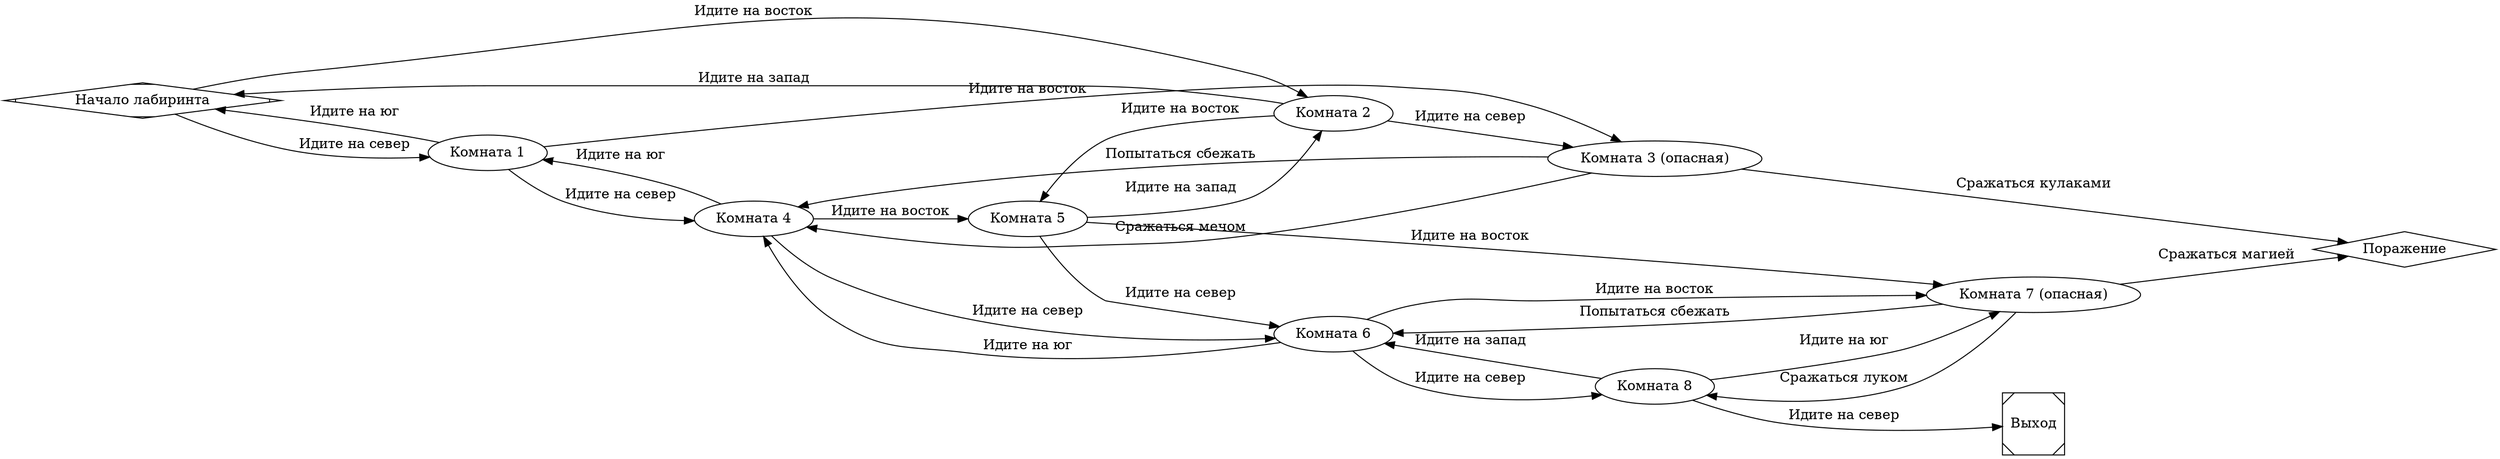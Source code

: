 // Game Graph
digraph {
	rankdir=LR
	start [label="Начало лабиринта" shape=Mdiamond]
	room1 [label="Комната 1" shape=ellipse]
	room2 [label="Комната 2" shape=ellipse]
	room3 [label="Комната 3 (опасная)" shape=ellipse]
	room4 [label="Комната 4" shape=ellipse]
	room5 [label="Комната 5" shape=ellipse]
	room6 [label="Комната 6" shape=ellipse]
	room7 [label="Комната 7 (опасная)" shape=ellipse]
	room8 [label="Комната 8" shape=ellipse]
	end [label="Выход" shape=Msquare]
	dead [label="Поражение" shape=diamond]
	start -> room1 [label="Идите на север"]
	start -> room2 [label="Идите на восток"]
	room1 -> room4 [label="Идите на север"]
	room1 -> room3 [label="Идите на восток"]
	room1 -> start [label="Идите на юг"]
	room2 -> start [label="Идите на запад"]
	room2 -> room3 [label="Идите на север"]
	room2 -> room5 [label="Идите на восток"]
	room3 -> room4 [label="Попытаться сбежать"]
	room3 -> room4 [label="Сражаться мечом"]
	room3 -> dead [label="Сражаться кулаками"]
	room4 -> room5 [label="Идите на восток"]
	room4 -> room1 [label="Идите на юг"]
	room4 -> room6 [label="Идите на север"]
	room5 -> room2 [label="Идите на запад"]
	room5 -> room6 [label="Идите на север"]
	room5 -> room7 [label="Идите на восток"]
	room6 -> room4 [label="Идите на юг"]
	room6 -> room7 [label="Идите на восток"]
	room6 -> room8 [label="Идите на север"]
	room7 -> room6 [label="Попытаться сбежать"]
	room7 -> dead [label="Сражаться магией"]
	room7 -> room8 [label="Сражаться луком"]
	room8 -> room6 [label="Идите на запад"]
	room8 -> end [label="Идите на север"]
	room8 -> room7 [label="Идите на юг"]
}
